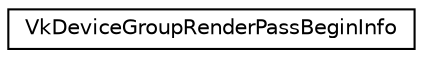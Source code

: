 digraph "Graphical Class Hierarchy"
{
 // LATEX_PDF_SIZE
  edge [fontname="Helvetica",fontsize="10",labelfontname="Helvetica",labelfontsize="10"];
  node [fontname="Helvetica",fontsize="10",shape=record];
  rankdir="LR";
  Node0 [label="VkDeviceGroupRenderPassBeginInfo",height=0.2,width=0.4,color="black", fillcolor="white", style="filled",URL="$structVkDeviceGroupRenderPassBeginInfo.html",tooltip=" "];
}
